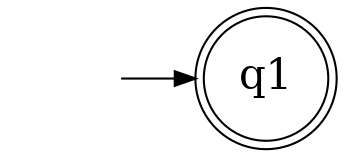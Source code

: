 digraph "visualizations/moc_ps1_p3_2.jpg" {
	graph [rankdir=LR]
	node [fontsize=20]
	edge [fontsize="20pt"]
	"" [label="" shape=plaintext]
	q1 [label=q1 shape=doublecircle]
	"" -> q1 [label=""]
}
